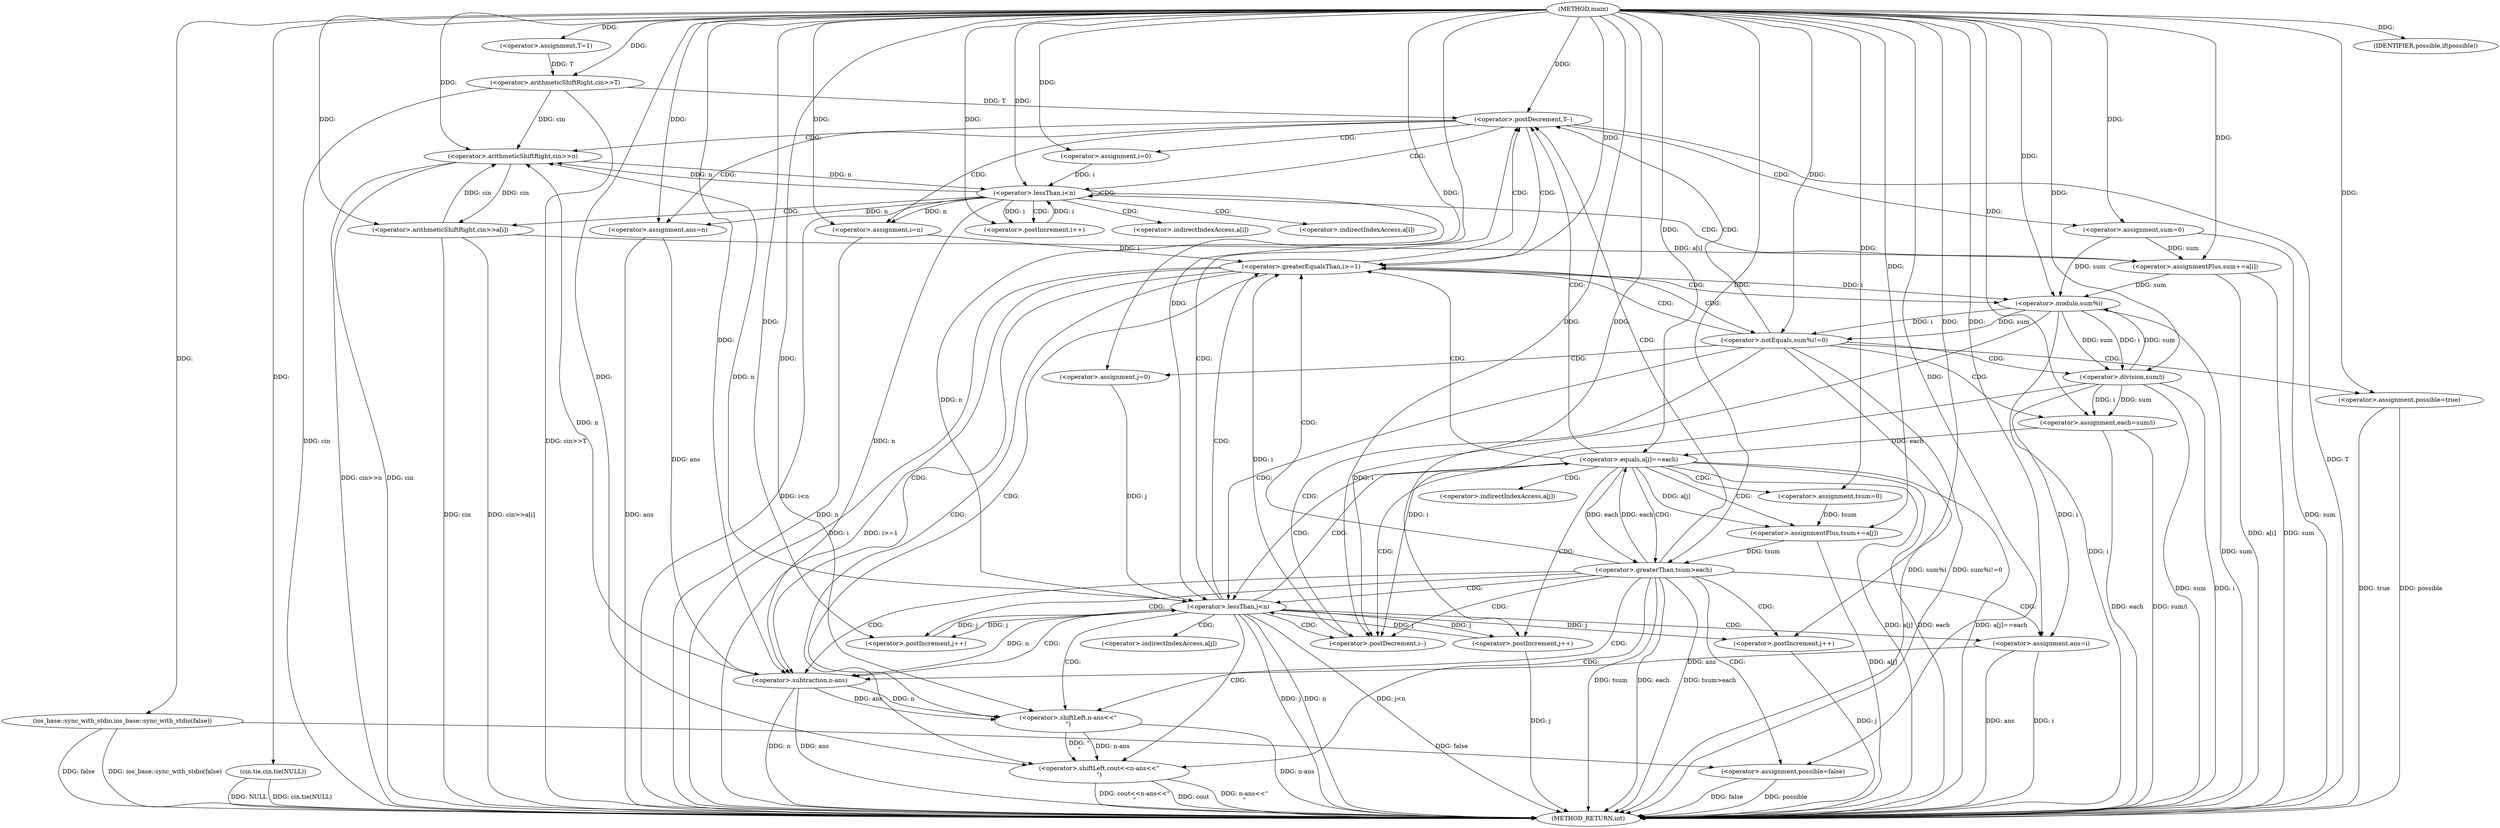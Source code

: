 digraph "main" {  
"1000120" [label = "(METHOD,main)" ]
"1000256" [label = "(METHOD_RETURN,int)" ]
"1000122" [label = "(ios_base::sync_with_stdio,ios_base::sync_with_stdio(false))" ]
"1000124" [label = "(cin.tie,cin.tie(NULL))" ]
"1000127" [label = "(<operator>.assignment,T=1)" ]
"1000130" [label = "(<operator>.arithmeticShiftRight,cin>>T)" ]
"1000134" [label = "(<operator>.postDecrement,T--)" ]
"1000138" [label = "(<operator>.arithmeticShiftRight,cin>>n)" ]
"1000143" [label = "(<operator>.assignment,sum=0)" ]
"1000168" [label = "(<operator>.assignment,ans=n)" ]
"1000249" [label = "(<operator>.shiftLeft,cout<<n-ans<<\"\n\")" ]
"1000148" [label = "(<operator>.assignment,i=0)" ]
"1000151" [label = "(<operator>.lessThan,i<n)" ]
"1000154" [label = "(<operator>.postIncrement,i++)" ]
"1000173" [label = "(<operator>.assignment,i=n)" ]
"1000176" [label = "(<operator>.greaterEqualsThan,i>=1)" ]
"1000179" [label = "(<operator>.postDecrement,i--)" ]
"1000157" [label = "(<operator>.arithmeticShiftRight,cin>>a[i])" ]
"1000162" [label = "(<operator>.assignmentPlus,sum+=a[i])" ]
"1000191" [label = "(<operator>.assignment,each=sum/i)" ]
"1000197" [label = "(<operator>.assignment,possible=true)" ]
"1000251" [label = "(<operator>.shiftLeft,n-ans<<\"\n\")" ]
"1000183" [label = "(<operator>.notEquals,sum%i!=0)" ]
"1000202" [label = "(<operator>.assignment,j=0)" ]
"1000205" [label = "(<operator>.lessThan,j<n)" ]
"1000243" [label = "(IDENTIFIER,possible,if(possible))" ]
"1000252" [label = "(<operator>.subtraction,n-ans)" ]
"1000193" [label = "(<operator>.division,sum/i)" ]
"1000220" [label = "(<operator>.assignment,tsum=0)" ]
"1000245" [label = "(<operator>.assignment,ans=i)" ]
"1000184" [label = "(<operator>.modulo,sum%i)" ]
"1000210" [label = "(<operator>.equals,a[j]==each)" ]
"1000224" [label = "(<operator>.assignmentPlus,tsum+=a[j])" ]
"1000240" [label = "(<operator>.postIncrement,j++)" ]
"1000216" [label = "(<operator>.postIncrement,j++)" ]
"1000230" [label = "(<operator>.greaterThan,tsum>each)" ]
"1000234" [label = "(<operator>.assignment,possible=false)" ]
"1000237" [label = "(<operator>.postIncrement,j++)" ]
"1000159" [label = "(<operator>.indirectIndexAccess,a[i])" ]
"1000164" [label = "(<operator>.indirectIndexAccess,a[i])" ]
"1000211" [label = "(<operator>.indirectIndexAccess,a[j])" ]
"1000226" [label = "(<operator>.indirectIndexAccess,a[j])" ]
  "1000122" -> "1000256"  [ label = "DDG: false"] 
  "1000122" -> "1000256"  [ label = "DDG: ios_base::sync_with_stdio(false)"] 
  "1000124" -> "1000256"  [ label = "DDG: cin.tie(NULL)"] 
  "1000130" -> "1000256"  [ label = "DDG: cin"] 
  "1000130" -> "1000256"  [ label = "DDG: cin>>T"] 
  "1000134" -> "1000256"  [ label = "DDG: T"] 
  "1000138" -> "1000256"  [ label = "DDG: cin"] 
  "1000138" -> "1000256"  [ label = "DDG: cin>>n"] 
  "1000143" -> "1000256"  [ label = "DDG: sum"] 
  "1000151" -> "1000256"  [ label = "DDG: i<n"] 
  "1000168" -> "1000256"  [ label = "DDG: ans"] 
  "1000173" -> "1000256"  [ label = "DDG: n"] 
  "1000176" -> "1000256"  [ label = "DDG: i"] 
  "1000176" -> "1000256"  [ label = "DDG: i>=1"] 
  "1000184" -> "1000256"  [ label = "DDG: sum"] 
  "1000184" -> "1000256"  [ label = "DDG: i"] 
  "1000183" -> "1000256"  [ label = "DDG: sum%i"] 
  "1000183" -> "1000256"  [ label = "DDG: sum%i!=0"] 
  "1000191" -> "1000256"  [ label = "DDG: each"] 
  "1000193" -> "1000256"  [ label = "DDG: sum"] 
  "1000193" -> "1000256"  [ label = "DDG: i"] 
  "1000191" -> "1000256"  [ label = "DDG: sum/i"] 
  "1000197" -> "1000256"  [ label = "DDG: possible"] 
  "1000205" -> "1000256"  [ label = "DDG: j"] 
  "1000205" -> "1000256"  [ label = "DDG: n"] 
  "1000205" -> "1000256"  [ label = "DDG: j<n"] 
  "1000210" -> "1000256"  [ label = "DDG: a[j]"] 
  "1000210" -> "1000256"  [ label = "DDG: each"] 
  "1000210" -> "1000256"  [ label = "DDG: a[j]==each"] 
  "1000224" -> "1000256"  [ label = "DDG: a[j]"] 
  "1000230" -> "1000256"  [ label = "DDG: tsum"] 
  "1000230" -> "1000256"  [ label = "DDG: each"] 
  "1000230" -> "1000256"  [ label = "DDG: tsum>each"] 
  "1000234" -> "1000256"  [ label = "DDG: possible"] 
  "1000234" -> "1000256"  [ label = "DDG: false"] 
  "1000237" -> "1000256"  [ label = "DDG: j"] 
  "1000245" -> "1000256"  [ label = "DDG: ans"] 
  "1000245" -> "1000256"  [ label = "DDG: i"] 
  "1000252" -> "1000256"  [ label = "DDG: n"] 
  "1000252" -> "1000256"  [ label = "DDG: ans"] 
  "1000251" -> "1000256"  [ label = "DDG: n-ans"] 
  "1000249" -> "1000256"  [ label = "DDG: n-ans<<\"\n\""] 
  "1000249" -> "1000256"  [ label = "DDG: cout<<n-ans<<\"\n\""] 
  "1000216" -> "1000256"  [ label = "DDG: j"] 
  "1000157" -> "1000256"  [ label = "DDG: cin"] 
  "1000157" -> "1000256"  [ label = "DDG: cin>>a[i]"] 
  "1000162" -> "1000256"  [ label = "DDG: sum"] 
  "1000162" -> "1000256"  [ label = "DDG: a[i]"] 
  "1000197" -> "1000256"  [ label = "DDG: true"] 
  "1000124" -> "1000256"  [ label = "DDG: NULL"] 
  "1000249" -> "1000256"  [ label = "DDG: cout"] 
  "1000120" -> "1000127"  [ label = "DDG: "] 
  "1000120" -> "1000122"  [ label = "DDG: "] 
  "1000120" -> "1000124"  [ label = "DDG: "] 
  "1000120" -> "1000130"  [ label = "DDG: "] 
  "1000127" -> "1000130"  [ label = "DDG: T"] 
  "1000130" -> "1000134"  [ label = "DDG: T"] 
  "1000120" -> "1000134"  [ label = "DDG: "] 
  "1000120" -> "1000143"  [ label = "DDG: "] 
  "1000151" -> "1000168"  [ label = "DDG: n"] 
  "1000120" -> "1000168"  [ label = "DDG: "] 
  "1000130" -> "1000138"  [ label = "DDG: cin"] 
  "1000157" -> "1000138"  [ label = "DDG: cin"] 
  "1000120" -> "1000138"  [ label = "DDG: "] 
  "1000205" -> "1000138"  [ label = "DDG: n"] 
  "1000252" -> "1000138"  [ label = "DDG: n"] 
  "1000151" -> "1000138"  [ label = "DDG: n"] 
  "1000120" -> "1000148"  [ label = "DDG: "] 
  "1000120" -> "1000173"  [ label = "DDG: "] 
  "1000151" -> "1000173"  [ label = "DDG: n"] 
  "1000120" -> "1000249"  [ label = "DDG: "] 
  "1000251" -> "1000249"  [ label = "DDG: \"\n\""] 
  "1000251" -> "1000249"  [ label = "DDG: n-ans"] 
  "1000148" -> "1000151"  [ label = "DDG: i"] 
  "1000154" -> "1000151"  [ label = "DDG: i"] 
  "1000120" -> "1000151"  [ label = "DDG: "] 
  "1000138" -> "1000151"  [ label = "DDG: n"] 
  "1000151" -> "1000154"  [ label = "DDG: i"] 
  "1000120" -> "1000154"  [ label = "DDG: "] 
  "1000157" -> "1000162"  [ label = "DDG: a[i]"] 
  "1000173" -> "1000176"  [ label = "DDG: i"] 
  "1000179" -> "1000176"  [ label = "DDG: i"] 
  "1000120" -> "1000176"  [ label = "DDG: "] 
  "1000184" -> "1000179"  [ label = "DDG: i"] 
  "1000193" -> "1000179"  [ label = "DDG: i"] 
  "1000120" -> "1000179"  [ label = "DDG: "] 
  "1000193" -> "1000191"  [ label = "DDG: i"] 
  "1000193" -> "1000191"  [ label = "DDG: sum"] 
  "1000120" -> "1000197"  [ label = "DDG: "] 
  "1000252" -> "1000251"  [ label = "DDG: ans"] 
  "1000252" -> "1000251"  [ label = "DDG: n"] 
  "1000120" -> "1000251"  [ label = "DDG: "] 
  "1000138" -> "1000157"  [ label = "DDG: cin"] 
  "1000120" -> "1000157"  [ label = "DDG: "] 
  "1000143" -> "1000162"  [ label = "DDG: sum"] 
  "1000120" -> "1000162"  [ label = "DDG: "] 
  "1000120" -> "1000191"  [ label = "DDG: "] 
  "1000120" -> "1000202"  [ label = "DDG: "] 
  "1000120" -> "1000243"  [ label = "DDG: "] 
  "1000205" -> "1000252"  [ label = "DDG: n"] 
  "1000120" -> "1000252"  [ label = "DDG: "] 
  "1000151" -> "1000252"  [ label = "DDG: n"] 
  "1000168" -> "1000252"  [ label = "DDG: ans"] 
  "1000245" -> "1000252"  [ label = "DDG: ans"] 
  "1000184" -> "1000183"  [ label = "DDG: i"] 
  "1000184" -> "1000183"  [ label = "DDG: sum"] 
  "1000120" -> "1000183"  [ label = "DDG: "] 
  "1000184" -> "1000193"  [ label = "DDG: sum"] 
  "1000120" -> "1000193"  [ label = "DDG: "] 
  "1000184" -> "1000193"  [ label = "DDG: i"] 
  "1000202" -> "1000205"  [ label = "DDG: j"] 
  "1000240" -> "1000205"  [ label = "DDG: j"] 
  "1000216" -> "1000205"  [ label = "DDG: j"] 
  "1000120" -> "1000205"  [ label = "DDG: "] 
  "1000151" -> "1000205"  [ label = "DDG: n"] 
  "1000120" -> "1000220"  [ label = "DDG: "] 
  "1000193" -> "1000245"  [ label = "DDG: i"] 
  "1000120" -> "1000245"  [ label = "DDG: "] 
  "1000143" -> "1000184"  [ label = "DDG: sum"] 
  "1000193" -> "1000184"  [ label = "DDG: sum"] 
  "1000162" -> "1000184"  [ label = "DDG: sum"] 
  "1000120" -> "1000184"  [ label = "DDG: "] 
  "1000176" -> "1000184"  [ label = "DDG: i"] 
  "1000210" -> "1000224"  [ label = "DDG: a[j]"] 
  "1000191" -> "1000210"  [ label = "DDG: each"] 
  "1000230" -> "1000210"  [ label = "DDG: each"] 
  "1000120" -> "1000210"  [ label = "DDG: "] 
  "1000220" -> "1000224"  [ label = "DDG: tsum"] 
  "1000120" -> "1000224"  [ label = "DDG: "] 
  "1000205" -> "1000240"  [ label = "DDG: j"] 
  "1000120" -> "1000240"  [ label = "DDG: "] 
  "1000205" -> "1000216"  [ label = "DDG: j"] 
  "1000120" -> "1000216"  [ label = "DDG: "] 
  "1000224" -> "1000230"  [ label = "DDG: tsum"] 
  "1000120" -> "1000230"  [ label = "DDG: "] 
  "1000210" -> "1000230"  [ label = "DDG: each"] 
  "1000122" -> "1000234"  [ label = "DDG: false"] 
  "1000120" -> "1000234"  [ label = "DDG: "] 
  "1000205" -> "1000237"  [ label = "DDG: j"] 
  "1000120" -> "1000237"  [ label = "DDG: "] 
  "1000134" -> "1000148"  [ label = "CDG: "] 
  "1000134" -> "1000151"  [ label = "CDG: "] 
  "1000134" -> "1000176"  [ label = "CDG: "] 
  "1000134" -> "1000138"  [ label = "CDG: "] 
  "1000134" -> "1000168"  [ label = "CDG: "] 
  "1000134" -> "1000143"  [ label = "CDG: "] 
  "1000134" -> "1000173"  [ label = "CDG: "] 
  "1000151" -> "1000164"  [ label = "CDG: "] 
  "1000151" -> "1000157"  [ label = "CDG: "] 
  "1000151" -> "1000154"  [ label = "CDG: "] 
  "1000151" -> "1000151"  [ label = "CDG: "] 
  "1000151" -> "1000159"  [ label = "CDG: "] 
  "1000151" -> "1000162"  [ label = "CDG: "] 
  "1000176" -> "1000183"  [ label = "CDG: "] 
  "1000176" -> "1000251"  [ label = "CDG: "] 
  "1000176" -> "1000252"  [ label = "CDG: "] 
  "1000176" -> "1000249"  [ label = "CDG: "] 
  "1000176" -> "1000184"  [ label = "CDG: "] 
  "1000176" -> "1000134"  [ label = "CDG: "] 
  "1000183" -> "1000191"  [ label = "CDG: "] 
  "1000183" -> "1000197"  [ label = "CDG: "] 
  "1000183" -> "1000205"  [ label = "CDG: "] 
  "1000183" -> "1000202"  [ label = "CDG: "] 
  "1000183" -> "1000193"  [ label = "CDG: "] 
  "1000183" -> "1000179"  [ label = "CDG: "] 
  "1000183" -> "1000176"  [ label = "CDG: "] 
  "1000183" -> "1000134"  [ label = "CDG: "] 
  "1000205" -> "1000211"  [ label = "CDG: "] 
  "1000205" -> "1000210"  [ label = "CDG: "] 
  "1000205" -> "1000179"  [ label = "CDG: "] 
  "1000205" -> "1000176"  [ label = "CDG: "] 
  "1000205" -> "1000245"  [ label = "CDG: "] 
  "1000205" -> "1000251"  [ label = "CDG: "] 
  "1000205" -> "1000252"  [ label = "CDG: "] 
  "1000205" -> "1000249"  [ label = "CDG: "] 
  "1000205" -> "1000134"  [ label = "CDG: "] 
  "1000210" -> "1000216"  [ label = "CDG: "] 
  "1000210" -> "1000220"  [ label = "CDG: "] 
  "1000210" -> "1000224"  [ label = "CDG: "] 
  "1000210" -> "1000226"  [ label = "CDG: "] 
  "1000210" -> "1000230"  [ label = "CDG: "] 
  "1000210" -> "1000179"  [ label = "CDG: "] 
  "1000210" -> "1000176"  [ label = "CDG: "] 
  "1000210" -> "1000205"  [ label = "CDG: "] 
  "1000210" -> "1000134"  [ label = "CDG: "] 
  "1000230" -> "1000240"  [ label = "CDG: "] 
  "1000230" -> "1000234"  [ label = "CDG: "] 
  "1000230" -> "1000205"  [ label = "CDG: "] 
  "1000230" -> "1000237"  [ label = "CDG: "] 
  "1000230" -> "1000251"  [ label = "CDG: "] 
  "1000230" -> "1000252"  [ label = "CDG: "] 
  "1000230" -> "1000249"  [ label = "CDG: "] 
  "1000230" -> "1000134"  [ label = "CDG: "] 
  "1000230" -> "1000179"  [ label = "CDG: "] 
  "1000230" -> "1000176"  [ label = "CDG: "] 
  "1000230" -> "1000245"  [ label = "CDG: "] 
}
